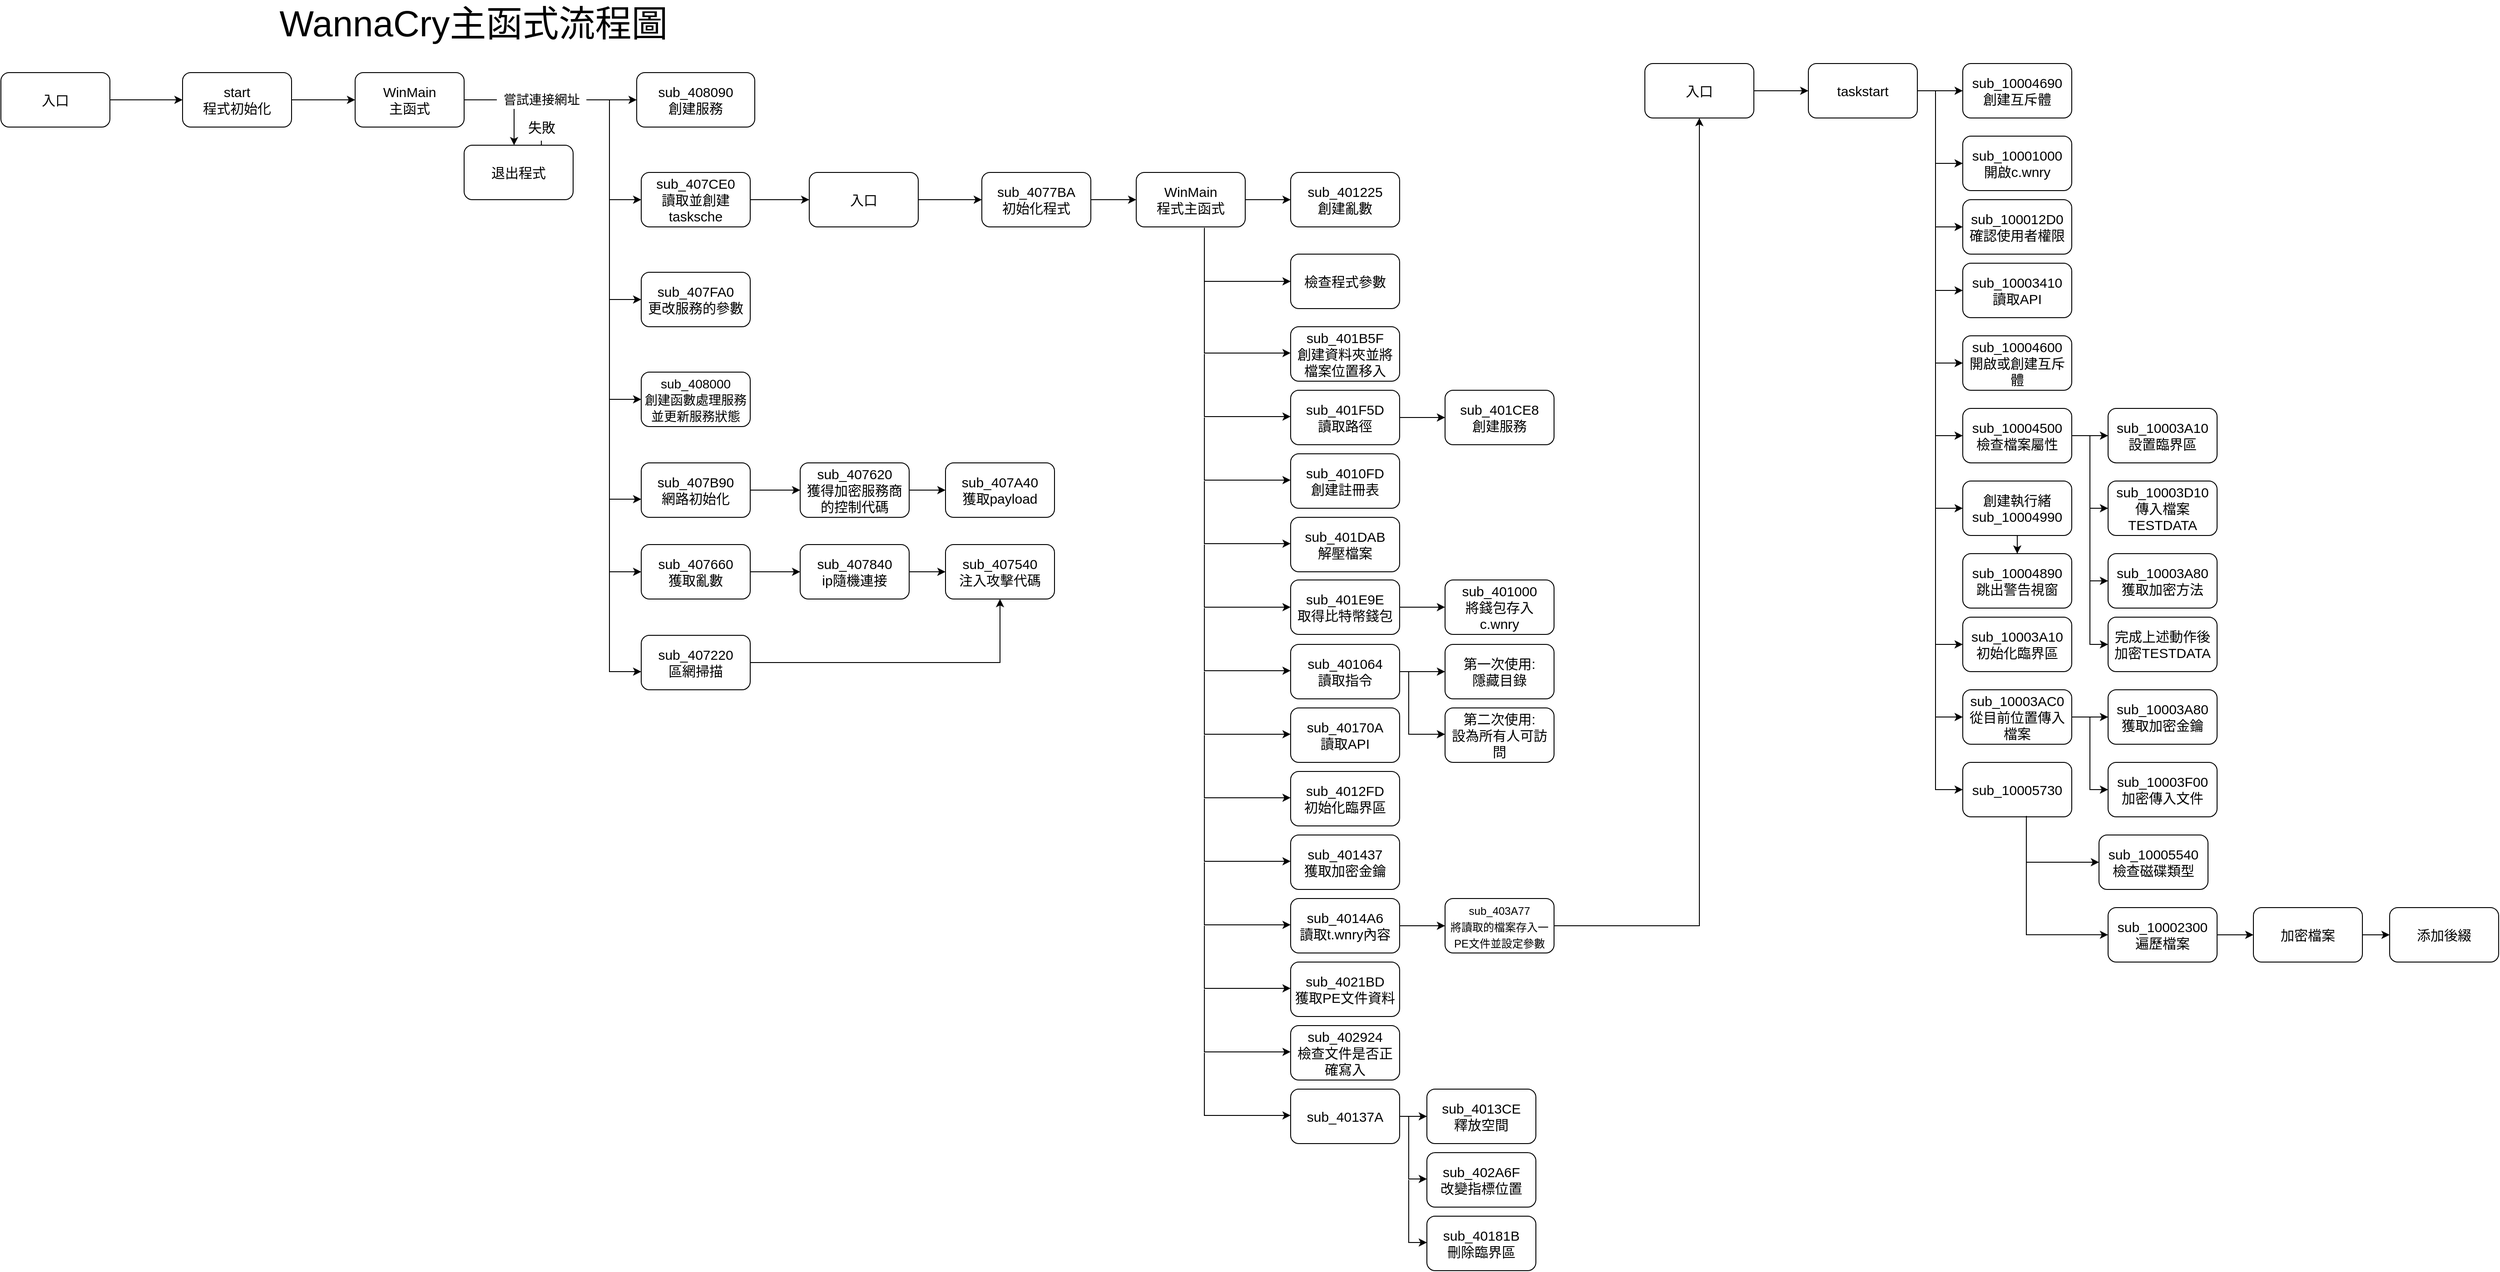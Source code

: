 <mxfile version="15.4.3" type="github"><diagram id="7N0eaHJ1AwfugP385FGk" name="Page-1"><mxGraphModel dx="2677" dy="1137" grid="1" gridSize="10" guides="1" tooltips="1" connect="1" arrows="1" fold="1" page="1" pageScale="1" pageWidth="1200" pageHeight="1600" math="0" shadow="0"><root><mxCell id="0"/><mxCell id="1" parent="0"/><mxCell id="S0p5_V-yLgGXC_I-kcNq-1" value="入口" style="rounded=1;whiteSpace=wrap;html=1;spacing=2;fontSize=15;" parent="1" vertex="1"><mxGeometry x="90" y="110" width="120" height="60" as="geometry"/></mxCell><mxCell id="S0p5_V-yLgGXC_I-kcNq-3" value="" style="endArrow=classic;html=1;exitX=1;exitY=0.5;exitDx=0;exitDy=0;spacing=2;fontSize=15;" parent="1" source="S0p5_V-yLgGXC_I-kcNq-1" edge="1"><mxGeometry width="50" height="50" relative="1" as="geometry"><mxPoint x="550" y="180" as="sourcePoint"/><mxPoint x="290" y="140" as="targetPoint"/></mxGeometry></mxCell><mxCell id="S0p5_V-yLgGXC_I-kcNq-4" value="start&lt;br style=&quot;font-size: 15px;&quot;&gt;程式初始化" style="rounded=1;whiteSpace=wrap;html=1;spacing=2;fontSize=15;" parent="1" vertex="1"><mxGeometry x="290" y="110" width="120" height="60" as="geometry"/></mxCell><mxCell id="S0p5_V-yLgGXC_I-kcNq-5" value="" style="endArrow=classic;html=1;exitX=1;exitY=0.5;exitDx=0;exitDy=0;spacing=2;fontSize=15;" parent="1" source="S0p5_V-yLgGXC_I-kcNq-4" edge="1"><mxGeometry width="50" height="50" relative="1" as="geometry"><mxPoint x="550" y="480" as="sourcePoint"/><mxPoint x="480" y="140" as="targetPoint"/></mxGeometry></mxCell><mxCell id="S0p5_V-yLgGXC_I-kcNq-6" value="WinMain&lt;br style=&quot;font-size: 15px;&quot;&gt;主函式" style="rounded=1;whiteSpace=wrap;html=1;spacing=2;fontSize=15;" parent="1" vertex="1"><mxGeometry x="480" y="110" width="120" height="60" as="geometry"/></mxCell><mxCell id="S0p5_V-yLgGXC_I-kcNq-7" value="" style="endArrow=none;html=1;exitX=1;exitY=0.5;exitDx=0;exitDy=0;spacing=2;fontSize=15;entryX=0.01;entryY=0.5;entryDx=0;entryDy=0;entryPerimeter=0;" parent="1" source="S0p5_V-yLgGXC_I-kcNq-6" target="HhaQ6r0cYQW61BrPLvB_-4" edge="1"><mxGeometry width="50" height="50" relative="1" as="geometry"><mxPoint x="550" y="470" as="sourcePoint"/><mxPoint x="620" y="140" as="targetPoint"/></mxGeometry></mxCell><mxCell id="S0p5_V-yLgGXC_I-kcNq-9" value="" style="endArrow=classic;html=1;spacing=2;entryX=0;entryY=0.5;entryDx=0;entryDy=0;fontSize=15;startArrow=none;" parent="1" target="S0p5_V-yLgGXC_I-kcNq-19" edge="1"><mxGeometry width="50" height="50" relative="1" as="geometry"><mxPoint x="760" y="140" as="sourcePoint"/><mxPoint x="760" y="140" as="targetPoint"/><Array as="points"><mxPoint x="730" y="140"/><mxPoint x="760" y="140"/></Array></mxGeometry></mxCell><mxCell id="S0p5_V-yLgGXC_I-kcNq-11" value="" style="endArrow=classic;html=1;spacing=2;fontSize=15;" parent="1" edge="1"><mxGeometry width="50" height="50" relative="1" as="geometry"><mxPoint x="655" y="150" as="sourcePoint"/><mxPoint x="655" y="190" as="targetPoint"/></mxGeometry></mxCell><mxCell id="HhaQ6r0cYQW61BrPLvB_-1" value="" style="edgeStyle=orthogonalEdgeStyle;rounded=0;orthogonalLoop=1;jettySize=auto;html=1;fontSize=14;" parent="1" source="S0p5_V-yLgGXC_I-kcNq-12" target="S0p5_V-yLgGXC_I-kcNq-13" edge="1"><mxGeometry relative="1" as="geometry"/></mxCell><mxCell id="S0p5_V-yLgGXC_I-kcNq-12" value="失敗" style="text;html=1;align=center;verticalAlign=middle;resizable=0;points=[];autosize=1;spacing=2;fontSize=15;" parent="1" vertex="1"><mxGeometry x="660" y="155" width="50" height="30" as="geometry"/></mxCell><mxCell id="S0p5_V-yLgGXC_I-kcNq-13" value="退出程式" style="rounded=1;whiteSpace=wrap;html=1;spacing=2;fontSize=15;" parent="1" vertex="1"><mxGeometry x="600" y="190" width="120" height="60" as="geometry"/></mxCell><mxCell id="S0p5_V-yLgGXC_I-kcNq-19" value="sub_408090&lt;br style=&quot;font-size: 15px;&quot;&gt;創建服務" style="rounded=1;whiteSpace=wrap;html=1;fontSize=15;" parent="1" vertex="1"><mxGeometry x="790" y="110" width="130" height="60" as="geometry"/></mxCell><mxCell id="4uMEYmjej46TUYXruiSK-52" value="" style="edgeStyle=orthogonalEdgeStyle;rounded=0;orthogonalLoop=1;jettySize=auto;html=1;" edge="1" parent="1" source="S0p5_V-yLgGXC_I-kcNq-20" target="4uMEYmjej46TUYXruiSK-2"><mxGeometry relative="1" as="geometry"/></mxCell><mxCell id="S0p5_V-yLgGXC_I-kcNq-20" value="sub_407CE0&lt;br style=&quot;font-size: 15px;&quot;&gt;讀取並創建tasksche" style="whiteSpace=wrap;html=1;rounded=1;fontSize=15;" parent="1" vertex="1"><mxGeometry x="795" y="220" width="120" height="60" as="geometry"/></mxCell><mxCell id="S0p5_V-yLgGXC_I-kcNq-22" value="sub_407FA0&lt;br style=&quot;font-size: 15px;&quot;&gt;更改服務的參數" style="whiteSpace=wrap;html=1;rounded=1;fontSize=15;" parent="1" vertex="1"><mxGeometry x="795" y="330" width="120" height="60" as="geometry"/></mxCell><mxCell id="S0p5_V-yLgGXC_I-kcNq-25" value="&lt;font style=&quot;font-size: 14px&quot;&gt;sub_408000&lt;br&gt;創建函數處理服務並更新服務狀態&lt;/font&gt;" style="whiteSpace=wrap;html=1;rounded=1;fontSize=15;" parent="1" vertex="1"><mxGeometry x="795" y="440" width="120" height="60" as="geometry"/></mxCell><mxCell id="S0p5_V-yLgGXC_I-kcNq-30" value="" style="edgeStyle=orthogonalEdgeStyle;rounded=0;orthogonalLoop=1;jettySize=auto;html=1;fontSize=15;" parent="1" source="S0p5_V-yLgGXC_I-kcNq-27" target="S0p5_V-yLgGXC_I-kcNq-29" edge="1"><mxGeometry relative="1" as="geometry"/></mxCell><mxCell id="S0p5_V-yLgGXC_I-kcNq-27" value="sub_407B90&lt;br style=&quot;font-size: 15px;&quot;&gt;網路初始化" style="whiteSpace=wrap;html=1;rounded=1;fontSize=15;" parent="1" vertex="1"><mxGeometry x="795" y="540" width="120" height="60" as="geometry"/></mxCell><mxCell id="S0p5_V-yLgGXC_I-kcNq-32" value="" style="edgeStyle=orthogonalEdgeStyle;rounded=0;orthogonalLoop=1;jettySize=auto;html=1;fontSize=15;" parent="1" source="S0p5_V-yLgGXC_I-kcNq-29" target="S0p5_V-yLgGXC_I-kcNq-31" edge="1"><mxGeometry relative="1" as="geometry"/></mxCell><mxCell id="S0p5_V-yLgGXC_I-kcNq-29" value="sub_407620&lt;br style=&quot;font-size: 15px;&quot;&gt;獲得加密服務商的控制代碼" style="whiteSpace=wrap;html=1;rounded=1;fontSize=15;" parent="1" vertex="1"><mxGeometry x="970" y="540" width="120" height="60" as="geometry"/></mxCell><mxCell id="S0p5_V-yLgGXC_I-kcNq-31" value="sub_407A40&lt;br style=&quot;font-size: 15px;&quot;&gt;獲取payload" style="whiteSpace=wrap;html=1;rounded=1;fontSize=15;" parent="1" vertex="1"><mxGeometry x="1130" y="540" width="120" height="60" as="geometry"/></mxCell><mxCell id="S0p5_V-yLgGXC_I-kcNq-40" value="" style="edgeStyle=orthogonalEdgeStyle;rounded=0;orthogonalLoop=1;jettySize=auto;html=1;fontSize=15;" parent="1" source="S0p5_V-yLgGXC_I-kcNq-33" target="S0p5_V-yLgGXC_I-kcNq-39" edge="1"><mxGeometry relative="1" as="geometry"/></mxCell><mxCell id="S0p5_V-yLgGXC_I-kcNq-33" value="sub_407660&lt;br style=&quot;font-size: 15px;&quot;&gt;獲取亂數" style="whiteSpace=wrap;html=1;rounded=1;fontSize=15;" parent="1" vertex="1"><mxGeometry x="795" y="630" width="120" height="60" as="geometry"/></mxCell><mxCell id="S0p5_V-yLgGXC_I-kcNq-43" style="edgeStyle=orthogonalEdgeStyle;rounded=0;orthogonalLoop=1;jettySize=auto;html=1;entryX=0.5;entryY=1;entryDx=0;entryDy=0;fontSize=15;" parent="1" source="S0p5_V-yLgGXC_I-kcNq-37" target="S0p5_V-yLgGXC_I-kcNq-41" edge="1"><mxGeometry relative="1" as="geometry"/></mxCell><mxCell id="S0p5_V-yLgGXC_I-kcNq-37" value="sub_407220&lt;br style=&quot;font-size: 15px;&quot;&gt;區網掃描" style="whiteSpace=wrap;html=1;rounded=1;fontSize=15;" parent="1" vertex="1"><mxGeometry x="795" y="730" width="120" height="60" as="geometry"/></mxCell><mxCell id="S0p5_V-yLgGXC_I-kcNq-42" value="" style="edgeStyle=orthogonalEdgeStyle;rounded=0;orthogonalLoop=1;jettySize=auto;html=1;fontSize=15;" parent="1" source="S0p5_V-yLgGXC_I-kcNq-39" target="S0p5_V-yLgGXC_I-kcNq-41" edge="1"><mxGeometry relative="1" as="geometry"/></mxCell><mxCell id="S0p5_V-yLgGXC_I-kcNq-39" value="sub_407840&lt;br style=&quot;font-size: 15px;&quot;&gt;ip隨機連接" style="whiteSpace=wrap;html=1;rounded=1;fontSize=15;" parent="1" vertex="1"><mxGeometry x="970" y="630" width="120" height="60" as="geometry"/></mxCell><mxCell id="S0p5_V-yLgGXC_I-kcNq-41" value="sub_407540&lt;br style=&quot;font-size: 15px;&quot;&gt;注入攻擊代碼" style="whiteSpace=wrap;html=1;rounded=1;fontSize=15;" parent="1" vertex="1"><mxGeometry x="1130" y="630" width="120" height="60" as="geometry"/></mxCell><mxCell id="H6xlH8UaAEnIgd0Iiwp7-1" value="WannaCry主函式流程圖" style="text;html=1;align=center;verticalAlign=middle;resizable=0;points=[];autosize=1;fontSize=40;" parent="1" vertex="1"><mxGeometry x="390" y="30" width="440" height="50" as="geometry"/></mxCell><mxCell id="HhaQ6r0cYQW61BrPLvB_-4" value="嘗試連接網址" style="text;html=1;align=center;verticalAlign=middle;resizable=0;points=[];autosize=1;strokeColor=none;fillColor=none;fontSize=14;" parent="1" vertex="1"><mxGeometry x="635" y="130" width="100" height="20" as="geometry"/></mxCell><mxCell id="HhaQ6r0cYQW61BrPLvB_-5" value="" style="endArrow=classic;html=1;rounded=0;fontSize=14;edgeStyle=orthogonalEdgeStyle;entryX=0;entryY=0.5;entryDx=0;entryDy=0;" parent="1" target="S0p5_V-yLgGXC_I-kcNq-20" edge="1"><mxGeometry width="50" height="50" relative="1" as="geometry"><mxPoint x="760" y="140" as="sourcePoint"/><mxPoint x="760" y="250" as="targetPoint"/><Array as="points"><mxPoint x="760" y="250"/></Array></mxGeometry></mxCell><mxCell id="HhaQ6r0cYQW61BrPLvB_-6" value="" style="endArrow=classic;html=1;rounded=0;fontSize=14;edgeStyle=orthogonalEdgeStyle;entryX=0;entryY=0.5;entryDx=0;entryDy=0;" parent="1" edge="1"><mxGeometry width="50" height="50" relative="1" as="geometry"><mxPoint x="760" y="250" as="sourcePoint"/><mxPoint x="795" y="360" as="targetPoint"/><Array as="points"><mxPoint x="760" y="360"/></Array></mxGeometry></mxCell><mxCell id="HhaQ6r0cYQW61BrPLvB_-7" value="" style="endArrow=classic;html=1;rounded=0;fontSize=14;edgeStyle=orthogonalEdgeStyle;entryX=0;entryY=0.5;entryDx=0;entryDy=0;" parent="1" edge="1"><mxGeometry width="50" height="50" relative="1" as="geometry"><mxPoint x="760" y="360" as="sourcePoint"/><mxPoint x="795" y="470" as="targetPoint"/><Array as="points"><mxPoint x="760" y="470"/></Array></mxGeometry></mxCell><mxCell id="HhaQ6r0cYQW61BrPLvB_-8" value="" style="endArrow=classic;html=1;rounded=0;fontSize=14;edgeStyle=orthogonalEdgeStyle;entryX=0;entryY=0.5;entryDx=0;entryDy=0;" parent="1" edge="1"><mxGeometry width="50" height="50" relative="1" as="geometry"><mxPoint x="760" y="470" as="sourcePoint"/><mxPoint x="795" y="580" as="targetPoint"/><Array as="points"><mxPoint x="760" y="580"/></Array></mxGeometry></mxCell><mxCell id="HhaQ6r0cYQW61BrPLvB_-9" value="" style="endArrow=classic;html=1;rounded=0;fontSize=14;edgeStyle=orthogonalEdgeStyle;" parent="1" edge="1"><mxGeometry width="50" height="50" relative="1" as="geometry"><mxPoint x="760" y="570" as="sourcePoint"/><mxPoint x="795" y="660" as="targetPoint"/><Array as="points"><mxPoint x="760" y="660"/><mxPoint x="795" y="660"/></Array></mxGeometry></mxCell><mxCell id="HhaQ6r0cYQW61BrPLvB_-10" value="" style="endArrow=classic;html=1;rounded=0;fontSize=14;edgeStyle=orthogonalEdgeStyle;entryX=0;entryY=0.5;entryDx=0;entryDy=0;" parent="1" edge="1"><mxGeometry width="50" height="50" relative="1" as="geometry"><mxPoint x="760" y="660" as="sourcePoint"/><mxPoint x="795" y="770" as="targetPoint"/><Array as="points"><mxPoint x="760" y="770"/></Array></mxGeometry></mxCell><mxCell id="4uMEYmjej46TUYXruiSK-1" value="" style="edgeStyle=orthogonalEdgeStyle;rounded=0;orthogonalLoop=1;jettySize=auto;html=1;fontSize=15;" edge="1" parent="1" source="4uMEYmjej46TUYXruiSK-2" target="4uMEYmjej46TUYXruiSK-4"><mxGeometry relative="1" as="geometry"/></mxCell><mxCell id="4uMEYmjej46TUYXruiSK-2" value="入口" style="rounded=1;whiteSpace=wrap;html=1;fontSize=15;" vertex="1" parent="1"><mxGeometry x="980" y="220" width="120" height="60" as="geometry"/></mxCell><mxCell id="4uMEYmjej46TUYXruiSK-3" value="" style="edgeStyle=orthogonalEdgeStyle;rounded=0;orthogonalLoop=1;jettySize=auto;html=1;fontSize=15;" edge="1" parent="1" source="4uMEYmjej46TUYXruiSK-4" target="4uMEYmjej46TUYXruiSK-6"><mxGeometry relative="1" as="geometry"/></mxCell><mxCell id="4uMEYmjej46TUYXruiSK-4" value="sub_4077BA&lt;br&gt;初始化程式" style="rounded=1;whiteSpace=wrap;html=1;fontSize=15;" vertex="1" parent="1"><mxGeometry x="1170" y="220" width="120" height="60" as="geometry"/></mxCell><mxCell id="4uMEYmjej46TUYXruiSK-5" value="" style="edgeStyle=orthogonalEdgeStyle;rounded=0;orthogonalLoop=1;jettySize=auto;html=1;fontSize=15;" edge="1" parent="1" source="4uMEYmjej46TUYXruiSK-6" target="4uMEYmjej46TUYXruiSK-7"><mxGeometry relative="1" as="geometry"/></mxCell><mxCell id="4uMEYmjej46TUYXruiSK-6" value="WinMain&lt;br&gt;程式主函式" style="whiteSpace=wrap;html=1;rounded=1;fontSize=15;" vertex="1" parent="1"><mxGeometry x="1340" y="220" width="120" height="60" as="geometry"/></mxCell><mxCell id="4uMEYmjej46TUYXruiSK-7" value="sub_401225&lt;br&gt;創建亂數" style="whiteSpace=wrap;html=1;rounded=1;fontSize=15;" vertex="1" parent="1"><mxGeometry x="1510" y="220" width="120" height="60" as="geometry"/></mxCell><mxCell id="4uMEYmjej46TUYXruiSK-8" value="檢查程式參數" style="whiteSpace=wrap;html=1;rounded=1;fontSize=15;" vertex="1" parent="1"><mxGeometry x="1510" y="310" width="120" height="60" as="geometry"/></mxCell><mxCell id="4uMEYmjej46TUYXruiSK-9" value="" style="endArrow=classic;html=1;rounded=0;fontSize=15;edgeStyle=orthogonalEdgeStyle;exitX=0.625;exitY=1.017;exitDx=0;exitDy=0;exitPerimeter=0;entryX=0;entryY=0.5;entryDx=0;entryDy=0;" edge="1" parent="1" source="4uMEYmjej46TUYXruiSK-6" target="4uMEYmjej46TUYXruiSK-8"><mxGeometry width="50" height="50" relative="1" as="geometry"><mxPoint x="1480" y="530" as="sourcePoint"/><mxPoint x="1530" y="480" as="targetPoint"/><Array as="points"><mxPoint x="1415" y="340"/></Array></mxGeometry></mxCell><mxCell id="4uMEYmjej46TUYXruiSK-10" value="" style="endArrow=classic;html=1;rounded=0;fontSize=15;edgeStyle=orthogonalEdgeStyle;entryX=0;entryY=0.5;entryDx=0;entryDy=0;" edge="1" parent="1"><mxGeometry width="50" height="50" relative="1" as="geometry"><mxPoint x="1415" y="340" as="sourcePoint"/><mxPoint x="1510" y="418.98" as="targetPoint"/><Array as="points"><mxPoint x="1415" y="418.98"/></Array></mxGeometry></mxCell><mxCell id="4uMEYmjej46TUYXruiSK-11" value="sub_401B5F&lt;br&gt;創建資料夾並將檔案位置移入" style="rounded=1;whiteSpace=wrap;html=1;fontSize=15;" vertex="1" parent="1"><mxGeometry x="1510" y="390" width="120" height="60" as="geometry"/></mxCell><mxCell id="4uMEYmjej46TUYXruiSK-12" value="" style="endArrow=classic;html=1;rounded=0;fontSize=15;edgeStyle=orthogonalEdgeStyle;entryX=0;entryY=0.5;entryDx=0;entryDy=0;" edge="1" parent="1"><mxGeometry width="50" height="50" relative="1" as="geometry"><mxPoint x="1415" y="420" as="sourcePoint"/><mxPoint x="1510" y="488.98" as="targetPoint"/><Array as="points"><mxPoint x="1415" y="488.98"/></Array></mxGeometry></mxCell><mxCell id="4uMEYmjej46TUYXruiSK-13" value="" style="edgeStyle=orthogonalEdgeStyle;rounded=0;orthogonalLoop=1;jettySize=auto;html=1;fontSize=15;" edge="1" parent="1" source="4uMEYmjej46TUYXruiSK-14" target="4uMEYmjej46TUYXruiSK-15"><mxGeometry relative="1" as="geometry"/></mxCell><mxCell id="4uMEYmjej46TUYXruiSK-14" value="sub_401F5D&lt;br&gt;讀取路徑" style="rounded=1;whiteSpace=wrap;html=1;fontSize=15;" vertex="1" parent="1"><mxGeometry x="1510" y="460" width="120" height="60" as="geometry"/></mxCell><mxCell id="4uMEYmjej46TUYXruiSK-15" value="sub_401CE8&lt;br&gt;創建服務" style="whiteSpace=wrap;html=1;rounded=1;fontSize=15;" vertex="1" parent="1"><mxGeometry x="1680" y="460" width="120" height="60" as="geometry"/></mxCell><mxCell id="4uMEYmjej46TUYXruiSK-16" value="" style="endArrow=classic;html=1;rounded=0;fontSize=15;edgeStyle=orthogonalEdgeStyle;entryX=0;entryY=0.5;entryDx=0;entryDy=0;" edge="1" parent="1"><mxGeometry width="50" height="50" relative="1" as="geometry"><mxPoint x="1415" y="490" as="sourcePoint"/><mxPoint x="1510" y="558.98" as="targetPoint"/><Array as="points"><mxPoint x="1415" y="558.98"/></Array></mxGeometry></mxCell><mxCell id="4uMEYmjej46TUYXruiSK-17" value="sub_4010FD&lt;br&gt;創建註冊表" style="rounded=1;whiteSpace=wrap;html=1;fontSize=15;" vertex="1" parent="1"><mxGeometry x="1510" y="530" width="120" height="60" as="geometry"/></mxCell><mxCell id="4uMEYmjej46TUYXruiSK-18" value="" style="endArrow=classic;html=1;rounded=0;fontSize=15;edgeStyle=orthogonalEdgeStyle;entryX=0;entryY=0.5;entryDx=0;entryDy=0;" edge="1" parent="1"><mxGeometry width="50" height="50" relative="1" as="geometry"><mxPoint x="1415" y="560" as="sourcePoint"/><mxPoint x="1510" y="628.98" as="targetPoint"/><Array as="points"><mxPoint x="1415" y="628.98"/></Array></mxGeometry></mxCell><mxCell id="4uMEYmjej46TUYXruiSK-19" value="sub_401DAB&lt;br&gt;解壓檔案" style="rounded=1;whiteSpace=wrap;html=1;fontSize=15;" vertex="1" parent="1"><mxGeometry x="1510" y="600" width="120" height="60" as="geometry"/></mxCell><mxCell id="4uMEYmjej46TUYXruiSK-20" value="" style="endArrow=classic;html=1;rounded=0;fontSize=15;edgeStyle=orthogonalEdgeStyle;entryX=0;entryY=0.5;entryDx=0;entryDy=0;" edge="1" parent="1" target="4uMEYmjej46TUYXruiSK-22"><mxGeometry width="50" height="50" relative="1" as="geometry"><mxPoint x="1415" y="630" as="sourcePoint"/><mxPoint x="1510" y="698.98" as="targetPoint"/><Array as="points"><mxPoint x="1415" y="698.98"/></Array></mxGeometry></mxCell><mxCell id="4uMEYmjej46TUYXruiSK-21" value="" style="edgeStyle=orthogonalEdgeStyle;rounded=0;orthogonalLoop=1;jettySize=auto;html=1;fontSize=15;" edge="1" parent="1" source="4uMEYmjej46TUYXruiSK-22" target="4uMEYmjej46TUYXruiSK-23"><mxGeometry relative="1" as="geometry"/></mxCell><mxCell id="4uMEYmjej46TUYXruiSK-22" value="sub_401E9E&lt;br&gt;取得比特幣錢包" style="rounded=1;whiteSpace=wrap;html=1;fontSize=15;" vertex="1" parent="1"><mxGeometry x="1510" y="668.98" width="120" height="60" as="geometry"/></mxCell><mxCell id="4uMEYmjej46TUYXruiSK-23" value="sub_401000&lt;br&gt;將錢包存入c.wnry" style="whiteSpace=wrap;html=1;rounded=1;fontSize=15;" vertex="1" parent="1"><mxGeometry x="1680" y="668.98" width="120" height="60" as="geometry"/></mxCell><mxCell id="4uMEYmjej46TUYXruiSK-24" value="" style="endArrow=classic;html=1;rounded=0;fontSize=15;edgeStyle=orthogonalEdgeStyle;entryX=0;entryY=0.5;entryDx=0;entryDy=0;" edge="1" parent="1"><mxGeometry width="50" height="50" relative="1" as="geometry"><mxPoint x="1415" y="700" as="sourcePoint"/><mxPoint x="1510" y="768.98" as="targetPoint"/><Array as="points"><mxPoint x="1415" y="768.98"/></Array></mxGeometry></mxCell><mxCell id="4uMEYmjej46TUYXruiSK-25" value="" style="edgeStyle=orthogonalEdgeStyle;rounded=0;orthogonalLoop=1;jettySize=auto;html=1;fontSize=15;" edge="1" parent="1" source="4uMEYmjej46TUYXruiSK-26" target="4uMEYmjej46TUYXruiSK-27"><mxGeometry relative="1" as="geometry"/></mxCell><mxCell id="4uMEYmjej46TUYXruiSK-26" value="sub_401064&lt;br&gt;讀取指令" style="rounded=1;whiteSpace=wrap;html=1;fontSize=15;" vertex="1" parent="1"><mxGeometry x="1510" y="740" width="120" height="60" as="geometry"/></mxCell><mxCell id="4uMEYmjej46TUYXruiSK-27" value="第一次使用:&lt;br&gt;隱藏目錄" style="whiteSpace=wrap;html=1;rounded=1;fontSize=15;" vertex="1" parent="1"><mxGeometry x="1680" y="740" width="120" height="60" as="geometry"/></mxCell><mxCell id="4uMEYmjej46TUYXruiSK-28" value="" style="endArrow=classic;html=1;rounded=0;fontSize=15;edgeStyle=orthogonalEdgeStyle;" edge="1" parent="1"><mxGeometry width="50" height="50" relative="1" as="geometry"><mxPoint x="1640" y="770" as="sourcePoint"/><mxPoint x="1680" y="839" as="targetPoint"/><Array as="points"><mxPoint x="1640" y="838.98"/></Array></mxGeometry></mxCell><mxCell id="4uMEYmjej46TUYXruiSK-29" value="第二次使用:&lt;br&gt;設為所有人可訪問" style="rounded=1;whiteSpace=wrap;html=1;fontSize=15;" vertex="1" parent="1"><mxGeometry x="1680" y="810" width="120" height="60" as="geometry"/></mxCell><mxCell id="4uMEYmjej46TUYXruiSK-30" value="" style="endArrow=classic;html=1;rounded=0;fontSize=15;edgeStyle=orthogonalEdgeStyle;entryX=0;entryY=0.5;entryDx=0;entryDy=0;" edge="1" parent="1"><mxGeometry width="50" height="50" relative="1" as="geometry"><mxPoint x="1415" y="770" as="sourcePoint"/><mxPoint x="1510" y="838.98" as="targetPoint"/><Array as="points"><mxPoint x="1415" y="838.98"/></Array></mxGeometry></mxCell><mxCell id="4uMEYmjej46TUYXruiSK-31" value="sub_40170A&lt;br&gt;讀取API" style="rounded=1;whiteSpace=wrap;html=1;fontSize=15;" vertex="1" parent="1"><mxGeometry x="1510" y="810" width="120" height="60" as="geometry"/></mxCell><mxCell id="4uMEYmjej46TUYXruiSK-32" value="" style="endArrow=classic;html=1;rounded=0;fontSize=15;edgeStyle=orthogonalEdgeStyle;entryX=0;entryY=0.5;entryDx=0;entryDy=0;" edge="1" parent="1"><mxGeometry width="50" height="50" relative="1" as="geometry"><mxPoint x="1415" y="840" as="sourcePoint"/><mxPoint x="1510" y="908.98" as="targetPoint"/><Array as="points"><mxPoint x="1415" y="908.98"/></Array></mxGeometry></mxCell><mxCell id="4uMEYmjej46TUYXruiSK-33" value="sub_4012FD&lt;br&gt;初始化臨界區" style="rounded=1;whiteSpace=wrap;html=1;fontSize=15;" vertex="1" parent="1"><mxGeometry x="1510" y="880" width="120" height="60" as="geometry"/></mxCell><mxCell id="4uMEYmjej46TUYXruiSK-34" value="" style="endArrow=classic;html=1;rounded=0;fontSize=15;edgeStyle=orthogonalEdgeStyle;entryX=0;entryY=0.5;entryDx=0;entryDy=0;" edge="1" parent="1"><mxGeometry width="50" height="50" relative="1" as="geometry"><mxPoint x="1415" y="910" as="sourcePoint"/><mxPoint x="1510" y="978.98" as="targetPoint"/><Array as="points"><mxPoint x="1415" y="978.98"/></Array></mxGeometry></mxCell><mxCell id="4uMEYmjej46TUYXruiSK-35" value="sub_401437&lt;br&gt;獲取加密金鑰" style="rounded=1;whiteSpace=wrap;html=1;fontSize=15;" vertex="1" parent="1"><mxGeometry x="1510" y="950" width="120" height="60" as="geometry"/></mxCell><mxCell id="4uMEYmjej46TUYXruiSK-36" value="" style="endArrow=classic;html=1;rounded=0;fontSize=15;edgeStyle=orthogonalEdgeStyle;entryX=0;entryY=0.5;entryDx=0;entryDy=0;" edge="1" parent="1"><mxGeometry width="50" height="50" relative="1" as="geometry"><mxPoint x="1415" y="980" as="sourcePoint"/><mxPoint x="1510" y="1048.98" as="targetPoint"/><Array as="points"><mxPoint x="1415" y="1048.98"/></Array></mxGeometry></mxCell><mxCell id="4uMEYmjej46TUYXruiSK-37" value="" style="edgeStyle=orthogonalEdgeStyle;rounded=0;orthogonalLoop=1;jettySize=auto;html=1;fontSize=15;" edge="1" parent="1" source="4uMEYmjej46TUYXruiSK-38" target="4uMEYmjej46TUYXruiSK-39"><mxGeometry relative="1" as="geometry"/></mxCell><mxCell id="4uMEYmjej46TUYXruiSK-38" value="sub_4014A6&lt;br&gt;讀取t.wnry內容" style="rounded=1;whiteSpace=wrap;html=1;fontSize=15;" vertex="1" parent="1"><mxGeometry x="1510" y="1020" width="120" height="60" as="geometry"/></mxCell><mxCell id="4uMEYmjej46TUYXruiSK-99" value="" style="edgeStyle=orthogonalEdgeStyle;rounded=0;orthogonalLoop=1;jettySize=auto;html=1;" edge="1" parent="1" source="4uMEYmjej46TUYXruiSK-39" target="4uMEYmjej46TUYXruiSK-54"><mxGeometry relative="1" as="geometry"/></mxCell><mxCell id="4uMEYmjej46TUYXruiSK-39" value="&lt;font style=&quot;font-size: 12px&quot;&gt;sub_403A77&lt;br&gt;將讀取的檔案存入一PE文件並設定參數&lt;/font&gt;" style="whiteSpace=wrap;html=1;rounded=1;fontSize=15;" vertex="1" parent="1"><mxGeometry x="1680" y="1020" width="120" height="60" as="geometry"/></mxCell><mxCell id="4uMEYmjej46TUYXruiSK-40" value="" style="endArrow=classic;html=1;rounded=0;fontSize=15;edgeStyle=orthogonalEdgeStyle;entryX=0;entryY=0.5;entryDx=0;entryDy=0;" edge="1" parent="1"><mxGeometry width="50" height="50" relative="1" as="geometry"><mxPoint x="1415" y="1050" as="sourcePoint"/><mxPoint x="1510" y="1118.98" as="targetPoint"/><Array as="points"><mxPoint x="1415" y="1118.98"/></Array></mxGeometry></mxCell><mxCell id="4uMEYmjej46TUYXruiSK-41" value="sub_4021BD&lt;br&gt;獲取PE文件資料" style="rounded=1;whiteSpace=wrap;html=1;fontSize=15;" vertex="1" parent="1"><mxGeometry x="1510" y="1090" width="120" height="60" as="geometry"/></mxCell><mxCell id="4uMEYmjej46TUYXruiSK-42" value="" style="endArrow=classic;html=1;rounded=0;fontSize=15;edgeStyle=orthogonalEdgeStyle;entryX=0;entryY=0.5;entryDx=0;entryDy=0;" edge="1" parent="1"><mxGeometry width="50" height="50" relative="1" as="geometry"><mxPoint x="1415" y="1120" as="sourcePoint"/><mxPoint x="1510" y="1188.98" as="targetPoint"/><Array as="points"><mxPoint x="1415" y="1188.98"/></Array></mxGeometry></mxCell><mxCell id="4uMEYmjej46TUYXruiSK-43" value="sub_402924&lt;br&gt;檢查文件是否正確寫入" style="rounded=1;whiteSpace=wrap;html=1;fontSize=15;" vertex="1" parent="1"><mxGeometry x="1510" y="1160" width="120" height="60" as="geometry"/></mxCell><mxCell id="4uMEYmjej46TUYXruiSK-44" value="" style="endArrow=classic;html=1;rounded=0;fontSize=15;edgeStyle=orthogonalEdgeStyle;entryX=0;entryY=0.5;entryDx=0;entryDy=0;" edge="1" parent="1"><mxGeometry width="50" height="50" relative="1" as="geometry"><mxPoint x="1415" y="1190" as="sourcePoint"/><mxPoint x="1510" y="1258.98" as="targetPoint"/><Array as="points"><mxPoint x="1415" y="1258.98"/></Array></mxGeometry></mxCell><mxCell id="4uMEYmjej46TUYXruiSK-45" value="" style="edgeStyle=orthogonalEdgeStyle;rounded=0;orthogonalLoop=1;jettySize=auto;html=1;fontSize=15;" edge="1" parent="1" source="4uMEYmjej46TUYXruiSK-46" target="4uMEYmjej46TUYXruiSK-47"><mxGeometry relative="1" as="geometry"/></mxCell><mxCell id="4uMEYmjej46TUYXruiSK-46" value="&lt;font style=&quot;font-size: 15px&quot;&gt;sub_40137A&lt;/font&gt;" style="rounded=1;whiteSpace=wrap;html=1;fontSize=13;" vertex="1" parent="1"><mxGeometry x="1510" y="1230" width="120" height="60" as="geometry"/></mxCell><mxCell id="4uMEYmjej46TUYXruiSK-47" value="sub&lt;font style=&quot;font-size: 15px;&quot;&gt;_4013CE&lt;br style=&quot;font-size: 15px;&quot;&gt;釋放空間&lt;br style=&quot;font-size: 15px;&quot;&gt;&lt;/font&gt;" style="whiteSpace=wrap;html=1;rounded=1;fontSize=15;" vertex="1" parent="1"><mxGeometry x="1660" y="1230" width="120" height="60" as="geometry"/></mxCell><mxCell id="4uMEYmjej46TUYXruiSK-48" value="" style="endArrow=classic;html=1;rounded=0;fontSize=15;edgeStyle=orthogonalEdgeStyle;" edge="1" parent="1"><mxGeometry width="50" height="50" relative="1" as="geometry"><mxPoint x="1640" y="1260" as="sourcePoint"/><mxPoint x="1660" y="1329" as="targetPoint"/><Array as="points"><mxPoint x="1640" y="1328.98"/></Array></mxGeometry></mxCell><mxCell id="4uMEYmjej46TUYXruiSK-49" value="sub_402A6F&lt;br style=&quot;font-size: 15px;&quot;&gt;改變指標位置" style="rounded=1;whiteSpace=wrap;html=1;fontSize=15;" vertex="1" parent="1"><mxGeometry x="1660" y="1300" width="120" height="60" as="geometry"/></mxCell><mxCell id="4uMEYmjej46TUYXruiSK-50" value="" style="endArrow=classic;html=1;rounded=0;fontSize=15;edgeStyle=orthogonalEdgeStyle;" edge="1" parent="1"><mxGeometry width="50" height="50" relative="1" as="geometry"><mxPoint x="1640" y="1330" as="sourcePoint"/><mxPoint x="1660" y="1399" as="targetPoint"/><Array as="points"><mxPoint x="1640" y="1398.98"/></Array></mxGeometry></mxCell><mxCell id="4uMEYmjej46TUYXruiSK-51" value="sub_40181B&lt;br style=&quot;font-size: 15px;&quot;&gt;刪除臨界區" style="rounded=1;whiteSpace=wrap;html=1;fontSize=15;" vertex="1" parent="1"><mxGeometry x="1660" y="1370" width="120" height="60" as="geometry"/></mxCell><mxCell id="4uMEYmjej46TUYXruiSK-53" value="" style="edgeStyle=orthogonalEdgeStyle;rounded=0;orthogonalLoop=1;jettySize=auto;html=1;fontSize=15;" edge="1" parent="1" source="4uMEYmjej46TUYXruiSK-54" target="4uMEYmjej46TUYXruiSK-56"><mxGeometry relative="1" as="geometry"/></mxCell><mxCell id="4uMEYmjej46TUYXruiSK-54" value="入口" style="rounded=1;whiteSpace=wrap;html=1;fontSize=15;" vertex="1" parent="1"><mxGeometry x="1900" y="100" width="120" height="60" as="geometry"/></mxCell><mxCell id="4uMEYmjej46TUYXruiSK-55" value="" style="edgeStyle=orthogonalEdgeStyle;rounded=0;orthogonalLoop=1;jettySize=auto;html=1;fontSize=15;" edge="1" parent="1" source="4uMEYmjej46TUYXruiSK-56" target="4uMEYmjej46TUYXruiSK-57"><mxGeometry relative="1" as="geometry"/></mxCell><mxCell id="4uMEYmjej46TUYXruiSK-56" value="taskstart" style="whiteSpace=wrap;html=1;rounded=1;fontSize=15;" vertex="1" parent="1"><mxGeometry x="2080" y="100" width="120" height="60" as="geometry"/></mxCell><mxCell id="4uMEYmjej46TUYXruiSK-57" value="sub_10004690&lt;br&gt;創建互斥體" style="whiteSpace=wrap;html=1;rounded=1;fontSize=15;" vertex="1" parent="1"><mxGeometry x="2250" y="100" width="120" height="60" as="geometry"/></mxCell><mxCell id="4uMEYmjej46TUYXruiSK-58" value="" style="endArrow=classic;html=1;rounded=0;fontSize=15;edgeStyle=orthogonalEdgeStyle;entryX=0;entryY=0.5;entryDx=0;entryDy=0;" edge="1" parent="1" target="4uMEYmjej46TUYXruiSK-59"><mxGeometry width="50" height="50" relative="1" as="geometry"><mxPoint x="2220" y="130" as="sourcePoint"/><mxPoint x="2240" y="240" as="targetPoint"/><Array as="points"><mxPoint x="2220" y="210"/></Array></mxGeometry></mxCell><mxCell id="4uMEYmjej46TUYXruiSK-59" value="sub_10001000&lt;br&gt;開啟c.wnry" style="rounded=1;whiteSpace=wrap;html=1;fontSize=15;" vertex="1" parent="1"><mxGeometry x="2250" y="180" width="120" height="60" as="geometry"/></mxCell><mxCell id="4uMEYmjej46TUYXruiSK-60" value="" style="endArrow=classic;html=1;rounded=0;fontSize=15;edgeStyle=orthogonalEdgeStyle;entryX=0;entryY=0.5;entryDx=0;entryDy=0;" edge="1" parent="1"><mxGeometry width="50" height="50" relative="1" as="geometry"><mxPoint x="2220" y="200" as="sourcePoint"/><mxPoint x="2250" y="280" as="targetPoint"/><Array as="points"><mxPoint x="2220" y="280"/></Array></mxGeometry></mxCell><mxCell id="4uMEYmjej46TUYXruiSK-61" value="sub_100012D0&lt;br&gt;確認使用者權限" style="rounded=1;whiteSpace=wrap;html=1;fontSize=15;" vertex="1" parent="1"><mxGeometry x="2250" y="250" width="120" height="60" as="geometry"/></mxCell><mxCell id="4uMEYmjej46TUYXruiSK-62" value="" style="endArrow=classic;html=1;rounded=0;fontSize=15;edgeStyle=orthogonalEdgeStyle;entryX=0;entryY=0.5;entryDx=0;entryDy=0;" edge="1" parent="1"><mxGeometry width="50" height="50" relative="1" as="geometry"><mxPoint x="2220" y="270" as="sourcePoint"/><mxPoint x="2250" y="350" as="targetPoint"/><Array as="points"><mxPoint x="2220" y="350"/></Array></mxGeometry></mxCell><mxCell id="4uMEYmjej46TUYXruiSK-63" value="sub_10003410&lt;br&gt;讀取API" style="rounded=1;whiteSpace=wrap;html=1;fontSize=15;" vertex="1" parent="1"><mxGeometry x="2250" y="320" width="120" height="60" as="geometry"/></mxCell><mxCell id="4uMEYmjej46TUYXruiSK-64" value="" style="endArrow=classic;html=1;rounded=0;fontSize=15;edgeStyle=orthogonalEdgeStyle;entryX=0;entryY=0.5;entryDx=0;entryDy=0;" edge="1" parent="1"><mxGeometry width="50" height="50" relative="1" as="geometry"><mxPoint x="2220" y="350" as="sourcePoint"/><mxPoint x="2250" y="430" as="targetPoint"/><Array as="points"><mxPoint x="2220" y="430"/></Array></mxGeometry></mxCell><mxCell id="4uMEYmjej46TUYXruiSK-65" value="sub_10004600&lt;br&gt;開啟或創建互斥體" style="rounded=1;whiteSpace=wrap;html=1;fontSize=15;" vertex="1" parent="1"><mxGeometry x="2250" y="400" width="120" height="60" as="geometry"/></mxCell><mxCell id="4uMEYmjej46TUYXruiSK-66" value="" style="endArrow=classic;html=1;rounded=0;fontSize=15;edgeStyle=orthogonalEdgeStyle;entryX=0;entryY=0.5;entryDx=0;entryDy=0;" edge="1" parent="1"><mxGeometry width="50" height="50" relative="1" as="geometry"><mxPoint x="2220" y="430" as="sourcePoint"/><mxPoint x="2250" y="510" as="targetPoint"/><Array as="points"><mxPoint x="2220" y="510"/></Array></mxGeometry></mxCell><mxCell id="4uMEYmjej46TUYXruiSK-67" value="" style="edgeStyle=orthogonalEdgeStyle;rounded=0;orthogonalLoop=1;jettySize=auto;html=1;fontSize=15;" edge="1" parent="1" source="4uMEYmjej46TUYXruiSK-68" target="4uMEYmjej46TUYXruiSK-69"><mxGeometry relative="1" as="geometry"/></mxCell><mxCell id="4uMEYmjej46TUYXruiSK-68" value="sub_10004500&lt;br&gt;檢查檔案屬性" style="rounded=1;whiteSpace=wrap;html=1;fontSize=15;" vertex="1" parent="1"><mxGeometry x="2250" y="480" width="120" height="60" as="geometry"/></mxCell><mxCell id="4uMEYmjej46TUYXruiSK-69" value="sub_10003A10&lt;br&gt;設置臨界區" style="whiteSpace=wrap;html=1;rounded=1;fontSize=15;" vertex="1" parent="1"><mxGeometry x="2410" y="480" width="120" height="60" as="geometry"/></mxCell><mxCell id="4uMEYmjej46TUYXruiSK-70" value="" style="endArrow=classic;html=1;rounded=0;fontSize=15;edgeStyle=orthogonalEdgeStyle;" edge="1" parent="1"><mxGeometry width="50" height="50" relative="1" as="geometry"><mxPoint x="2390" y="510" as="sourcePoint"/><mxPoint x="2410" y="590" as="targetPoint"/><Array as="points"><mxPoint x="2390" y="590"/></Array></mxGeometry></mxCell><mxCell id="4uMEYmjej46TUYXruiSK-71" value="sub_10003D10&lt;br&gt;傳入檔案TESTDATA" style="rounded=1;whiteSpace=wrap;html=1;fontSize=15;" vertex="1" parent="1"><mxGeometry x="2410" y="560" width="120" height="60" as="geometry"/></mxCell><mxCell id="4uMEYmjej46TUYXruiSK-72" value="" style="endArrow=classic;html=1;rounded=0;fontSize=15;edgeStyle=orthogonalEdgeStyle;" edge="1" parent="1"><mxGeometry width="50" height="50" relative="1" as="geometry"><mxPoint x="2390" y="590" as="sourcePoint"/><mxPoint x="2410" y="670" as="targetPoint"/><Array as="points"><mxPoint x="2390" y="670"/></Array></mxGeometry></mxCell><mxCell id="4uMEYmjej46TUYXruiSK-73" value="sub_10003A80&lt;br&gt;獲取加密方法" style="rounded=1;whiteSpace=wrap;html=1;fontSize=15;" vertex="1" parent="1"><mxGeometry x="2410" y="640" width="120" height="60" as="geometry"/></mxCell><mxCell id="4uMEYmjej46TUYXruiSK-74" value="" style="endArrow=classic;html=1;rounded=0;fontSize=15;edgeStyle=orthogonalEdgeStyle;entryX=0;entryY=0.5;entryDx=0;entryDy=0;" edge="1" parent="1" target="4uMEYmjej46TUYXruiSK-75"><mxGeometry width="50" height="50" relative="1" as="geometry"><mxPoint x="2390" y="650" as="sourcePoint"/><mxPoint x="2410" y="730" as="targetPoint"/><Array as="points"><mxPoint x="2390" y="740"/></Array></mxGeometry></mxCell><mxCell id="4uMEYmjej46TUYXruiSK-75" value="完成上述動作後加密TESTDATA" style="rounded=1;whiteSpace=wrap;html=1;fontSize=15;" vertex="1" parent="1"><mxGeometry x="2410" y="710" width="120" height="60" as="geometry"/></mxCell><mxCell id="4uMEYmjej46TUYXruiSK-76" value="" style="endArrow=classic;html=1;rounded=0;fontSize=15;edgeStyle=orthogonalEdgeStyle;entryX=0;entryY=0.5;entryDx=0;entryDy=0;" edge="1" parent="1"><mxGeometry width="50" height="50" relative="1" as="geometry"><mxPoint x="2220" y="510" as="sourcePoint"/><mxPoint x="2250" y="590" as="targetPoint"/><Array as="points"><mxPoint x="2220" y="590"/></Array></mxGeometry></mxCell><mxCell id="4uMEYmjej46TUYXruiSK-77" value="" style="edgeStyle=orthogonalEdgeStyle;rounded=0;orthogonalLoop=1;jettySize=auto;html=1;fontSize=15;" edge="1" parent="1" source="4uMEYmjej46TUYXruiSK-78" target="4uMEYmjej46TUYXruiSK-79"><mxGeometry relative="1" as="geometry"/></mxCell><mxCell id="4uMEYmjej46TUYXruiSK-78" value="創建執行緒sub_10004990" style="rounded=1;whiteSpace=wrap;html=1;fontSize=15;" vertex="1" parent="1"><mxGeometry x="2250" y="560" width="120" height="60" as="geometry"/></mxCell><mxCell id="4uMEYmjej46TUYXruiSK-79" value="sub_10004890&lt;br&gt;跳出警告視窗" style="rounded=1;whiteSpace=wrap;html=1;fontSize=15;" vertex="1" parent="1"><mxGeometry x="2250" y="640" width="120" height="60" as="geometry"/></mxCell><mxCell id="4uMEYmjej46TUYXruiSK-80" value="" style="endArrow=classic;html=1;rounded=0;fontSize=15;edgeStyle=orthogonalEdgeStyle;entryX=0;entryY=0.5;entryDx=0;entryDy=0;" edge="1" parent="1"><mxGeometry width="50" height="50" relative="1" as="geometry"><mxPoint x="2220" y="590" as="sourcePoint"/><mxPoint x="2250" y="740" as="targetPoint"/><Array as="points"><mxPoint x="2220" y="740"/></Array></mxGeometry></mxCell><mxCell id="4uMEYmjej46TUYXruiSK-81" value="sub_10003A10&lt;br&gt;初始化臨界區" style="rounded=1;whiteSpace=wrap;html=1;fontSize=15;" vertex="1" parent="1"><mxGeometry x="2250" y="710" width="120" height="60" as="geometry"/></mxCell><mxCell id="4uMEYmjej46TUYXruiSK-82" value="" style="endArrow=classic;html=1;rounded=0;fontSize=15;edgeStyle=orthogonalEdgeStyle;entryX=0;entryY=0.5;entryDx=0;entryDy=0;" edge="1" parent="1"><mxGeometry width="50" height="50" relative="1" as="geometry"><mxPoint x="2220" y="740" as="sourcePoint"/><mxPoint x="2250" y="820" as="targetPoint"/><Array as="points"><mxPoint x="2220" y="820"/></Array></mxGeometry></mxCell><mxCell id="4uMEYmjej46TUYXruiSK-83" value="" style="edgeStyle=orthogonalEdgeStyle;rounded=0;orthogonalLoop=1;jettySize=auto;html=1;fontSize=15;" edge="1" parent="1" source="4uMEYmjej46TUYXruiSK-84" target="4uMEYmjej46TUYXruiSK-85"><mxGeometry relative="1" as="geometry"/></mxCell><mxCell id="4uMEYmjej46TUYXruiSK-84" value="sub_10003AC0&lt;br&gt;從目前位置傳入檔案" style="rounded=1;whiteSpace=wrap;html=1;fontSize=15;" vertex="1" parent="1"><mxGeometry x="2250" y="790" width="120" height="60" as="geometry"/></mxCell><mxCell id="4uMEYmjej46TUYXruiSK-85" value="sub_10003A80&lt;br&gt;獲取加密金鑰" style="whiteSpace=wrap;html=1;rounded=1;fontSize=15;" vertex="1" parent="1"><mxGeometry x="2410" y="790" width="120" height="60" as="geometry"/></mxCell><mxCell id="4uMEYmjej46TUYXruiSK-86" value="" style="endArrow=classic;html=1;rounded=0;fontSize=15;edgeStyle=orthogonalEdgeStyle;" edge="1" parent="1"><mxGeometry width="50" height="50" relative="1" as="geometry"><mxPoint x="2390" y="820" as="sourcePoint"/><mxPoint x="2410" y="900" as="targetPoint"/><Array as="points"><mxPoint x="2390" y="900"/></Array></mxGeometry></mxCell><mxCell id="4uMEYmjej46TUYXruiSK-87" value="sub_10003F00&lt;br&gt;加密傳入文件" style="rounded=1;whiteSpace=wrap;html=1;fontSize=15;" vertex="1" parent="1"><mxGeometry x="2410" y="870" width="120" height="60" as="geometry"/></mxCell><mxCell id="4uMEYmjej46TUYXruiSK-88" value="" style="endArrow=classic;html=1;rounded=0;fontSize=15;edgeStyle=orthogonalEdgeStyle;entryX=0;entryY=0.5;entryDx=0;entryDy=0;" edge="1" parent="1"><mxGeometry width="50" height="50" relative="1" as="geometry"><mxPoint x="2220" y="820" as="sourcePoint"/><mxPoint x="2250" y="900" as="targetPoint"/><Array as="points"><mxPoint x="2220" y="900"/></Array></mxGeometry></mxCell><mxCell id="4uMEYmjej46TUYXruiSK-89" value="sub_10005730" style="rounded=1;whiteSpace=wrap;html=1;fontSize=15;" vertex="1" parent="1"><mxGeometry x="2250" y="870" width="120" height="60" as="geometry"/></mxCell><mxCell id="4uMEYmjej46TUYXruiSK-90" value="sub_10005540&lt;br&gt;檢查磁碟類型" style="whiteSpace=wrap;html=1;rounded=1;fontSize=15;" vertex="1" parent="1"><mxGeometry x="2400" y="950" width="120" height="60" as="geometry"/></mxCell><mxCell id="4uMEYmjej46TUYXruiSK-91" style="edgeStyle=orthogonalEdgeStyle;rounded=0;orthogonalLoop=1;jettySize=auto;html=1;exitX=0.5;exitY=1;exitDx=0;exitDy=0;fontSize=15;" edge="1" parent="1" source="4uMEYmjej46TUYXruiSK-90" target="4uMEYmjej46TUYXruiSK-90"><mxGeometry relative="1" as="geometry"/></mxCell><mxCell id="4uMEYmjej46TUYXruiSK-92" value="" style="endArrow=classic;html=1;rounded=0;fontSize=15;edgeStyle=orthogonalEdgeStyle;entryX=0;entryY=0.5;entryDx=0;entryDy=0;" edge="1" parent="1" target="4uMEYmjej46TUYXruiSK-90"><mxGeometry width="50" height="50" relative="1" as="geometry"><mxPoint x="2320" y="929" as="sourcePoint"/><mxPoint x="2400" y="1000" as="targetPoint"/><Array as="points"><mxPoint x="2320" y="929"/><mxPoint x="2320" y="1000"/></Array></mxGeometry></mxCell><mxCell id="4uMEYmjej46TUYXruiSK-93" value="" style="endArrow=classic;html=1;rounded=0;fontSize=15;edgeStyle=orthogonalEdgeStyle;entryX=0;entryY=0.5;entryDx=0;entryDy=0;" edge="1" parent="1"><mxGeometry width="50" height="50" relative="1" as="geometry"><mxPoint x="2320" y="978.94" as="sourcePoint"/><mxPoint x="2410" y="1059.94" as="targetPoint"/><Array as="points"><mxPoint x="2320" y="978.94"/><mxPoint x="2320" y="1049.94"/></Array></mxGeometry></mxCell><mxCell id="4uMEYmjej46TUYXruiSK-94" value="" style="edgeStyle=orthogonalEdgeStyle;rounded=0;orthogonalLoop=1;jettySize=auto;html=1;fontSize=15;" edge="1" parent="1" source="4uMEYmjej46TUYXruiSK-95" target="4uMEYmjej46TUYXruiSK-97"><mxGeometry relative="1" as="geometry"/></mxCell><mxCell id="4uMEYmjej46TUYXruiSK-95" value="sub_10002300&lt;br&gt;遍歷檔案" style="rounded=1;whiteSpace=wrap;html=1;fontSize=15;" vertex="1" parent="1"><mxGeometry x="2410" y="1030" width="120" height="60" as="geometry"/></mxCell><mxCell id="4uMEYmjej46TUYXruiSK-96" value="" style="edgeStyle=orthogonalEdgeStyle;rounded=0;orthogonalLoop=1;jettySize=auto;html=1;fontSize=15;" edge="1" parent="1" source="4uMEYmjej46TUYXruiSK-97" target="4uMEYmjej46TUYXruiSK-98"><mxGeometry relative="1" as="geometry"/></mxCell><mxCell id="4uMEYmjej46TUYXruiSK-97" value="加密檔案" style="rounded=1;whiteSpace=wrap;html=1;fontSize=15;" vertex="1" parent="1"><mxGeometry x="2570" y="1030" width="120" height="60" as="geometry"/></mxCell><mxCell id="4uMEYmjej46TUYXruiSK-98" value="添加後綴" style="whiteSpace=wrap;html=1;rounded=1;fontSize=15;" vertex="1" parent="1"><mxGeometry x="2720" y="1030" width="120" height="60" as="geometry"/></mxCell></root></mxGraphModel></diagram></mxfile>